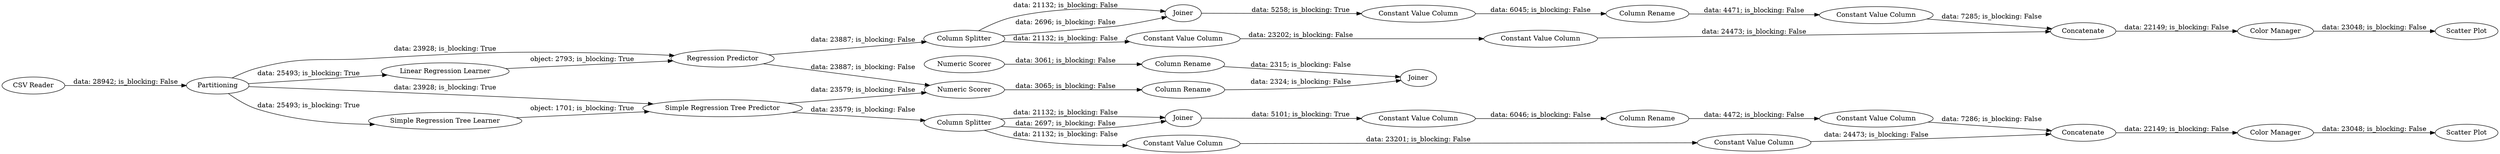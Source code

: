 digraph {
	"-7786788851840974489_67" [label=Joiner]
	"4375689088096439548_188" [label="Color Manager"]
	"6107337860310633084_194" [label="Column Rename"]
	"6107337860310633084_192" [label="Numeric Scorer"]
	"4375689088096439548_201" [label="CSV Reader"]
	"7875265677703138079_68" [label=Concatenate]
	"-7786788851840974489_71" [label="Column Rename"]
	"-7786788851840974489_68" [label=Concatenate]
	"4375689088096439548_54" [label=Partitioning]
	"7875265677703138079_73" [label="Constant Value Column"]
	"7875265677703138079_71" [label="Column Rename"]
	"7875265677703138079_67" [label=Joiner]
	"4375689088096439548_59" [label="Simple Regression Tree Learner"]
	"4375689088096439548_191" [label="Regression Predictor"]
	"7875265677703138079_70" [label="Constant Value Column"]
	"-7786788851840974489_70" [label="Constant Value Column"]
	"-7786788851840974489_73" [label="Constant Value Column"]
	"-7786788851840974489_66" [label="Column Splitter"]
	"-7786788851840974489_69" [label="Constant Value Column"]
	"-7786788851840974489_72" [label="Constant Value Column"]
	"4375689088096439548_60" [label="Simple Regression Tree Predictor"]
	"4375689088096439548_189" [label="Scatter Plot"]
	"6107337860310633084_193" [label=Joiner]
	"6107337860310633084_61" [label="Numeric Scorer"]
	"7875265677703138079_66" [label="Column Splitter"]
	"7875265677703138079_72" [label="Constant Value Column"]
	"7875265677703138079_69" [label="Constant Value Column"]
	"4375689088096439548_200" [label="Scatter Plot"]
	"6107337860310633084_195" [label="Column Rename"]
	"4375689088096439548_199" [label="Color Manager"]
	"4375689088096439548_190" [label="Linear Regression Learner"]
	"-7786788851840974489_66" -> "-7786788851840974489_67" [label="data: 21132; is_blocking: False"]
	"-7786788851840974489_67" -> "-7786788851840974489_69" [label="data: 5258; is_blocking: True"]
	"4375689088096439548_191" -> "6107337860310633084_61" [label="data: 23887; is_blocking: False"]
	"4375689088096439548_60" -> "6107337860310633084_61" [label="data: 23579; is_blocking: False"]
	"7875265677703138079_68" -> "4375689088096439548_188" [label="data: 22149; is_blocking: False"]
	"7875265677703138079_66" -> "7875265677703138079_67" [label="data: 21132; is_blocking: False"]
	"7875265677703138079_73" -> "7875265677703138079_68" [label="data: 7286; is_blocking: False"]
	"7875265677703138079_70" -> "7875265677703138079_72" [label="data: 23201; is_blocking: False"]
	"4375689088096439548_59" -> "4375689088096439548_60" [label="object: 1701; is_blocking: True"]
	"4375689088096439548_188" -> "4375689088096439548_189" [label="data: 23048; is_blocking: False"]
	"-7786788851840974489_69" -> "-7786788851840974489_71" [label="data: 6045; is_blocking: False"]
	"-7786788851840974489_66" -> "-7786788851840974489_70" [label="data: 21132; is_blocking: False"]
	"-7786788851840974489_68" -> "4375689088096439548_199" [label="data: 22149; is_blocking: False"]
	"7875265677703138079_69" -> "7875265677703138079_71" [label="data: 6046; is_blocking: False"]
	"-7786788851840974489_66" -> "-7786788851840974489_67" [label="data: 2696; is_blocking: False"]
	"4375689088096439548_54" -> "4375689088096439548_60" [label="data: 23928; is_blocking: True"]
	"4375689088096439548_60" -> "7875265677703138079_66" [label="data: 23579; is_blocking: False"]
	"4375689088096439548_54" -> "4375689088096439548_191" [label="data: 23928; is_blocking: True"]
	"6107337860310633084_192" -> "6107337860310633084_194" [label="data: 3061; is_blocking: False"]
	"6107337860310633084_61" -> "6107337860310633084_195" [label="data: 3065; is_blocking: False"]
	"4375689088096439548_54" -> "4375689088096439548_59" [label="data: 25493; is_blocking: True"]
	"4375689088096439548_190" -> "4375689088096439548_191" [label="object: 2793; is_blocking: True"]
	"7875265677703138079_66" -> "7875265677703138079_67" [label="data: 2697; is_blocking: False"]
	"7875265677703138079_67" -> "7875265677703138079_69" [label="data: 5101; is_blocking: True"]
	"6107337860310633084_195" -> "6107337860310633084_193" [label="data: 2324; is_blocking: False"]
	"7875265677703138079_66" -> "7875265677703138079_70" [label="data: 21132; is_blocking: False"]
	"4375689088096439548_191" -> "-7786788851840974489_66" [label="data: 23887; is_blocking: False"]
	"-7786788851840974489_71" -> "-7786788851840974489_73" [label="data: 4471; is_blocking: False"]
	"7875265677703138079_71" -> "7875265677703138079_73" [label="data: 4472; is_blocking: False"]
	"-7786788851840974489_72" -> "-7786788851840974489_68" [label="data: 24473; is_blocking: False"]
	"-7786788851840974489_73" -> "-7786788851840974489_68" [label="data: 7285; is_blocking: False"]
	"4375689088096439548_201" -> "4375689088096439548_54" [label="data: 28942; is_blocking: False"]
	"4375689088096439548_54" -> "4375689088096439548_190" [label="data: 25493; is_blocking: True"]
	"7875265677703138079_72" -> "7875265677703138079_68" [label="data: 24473; is_blocking: False"]
	"6107337860310633084_194" -> "6107337860310633084_193" [label="data: 2315; is_blocking: False"]
	"4375689088096439548_199" -> "4375689088096439548_200" [label="data: 23048; is_blocking: False"]
	"-7786788851840974489_70" -> "-7786788851840974489_72" [label="data: 23202; is_blocking: False"]
	rankdir=LR
}

